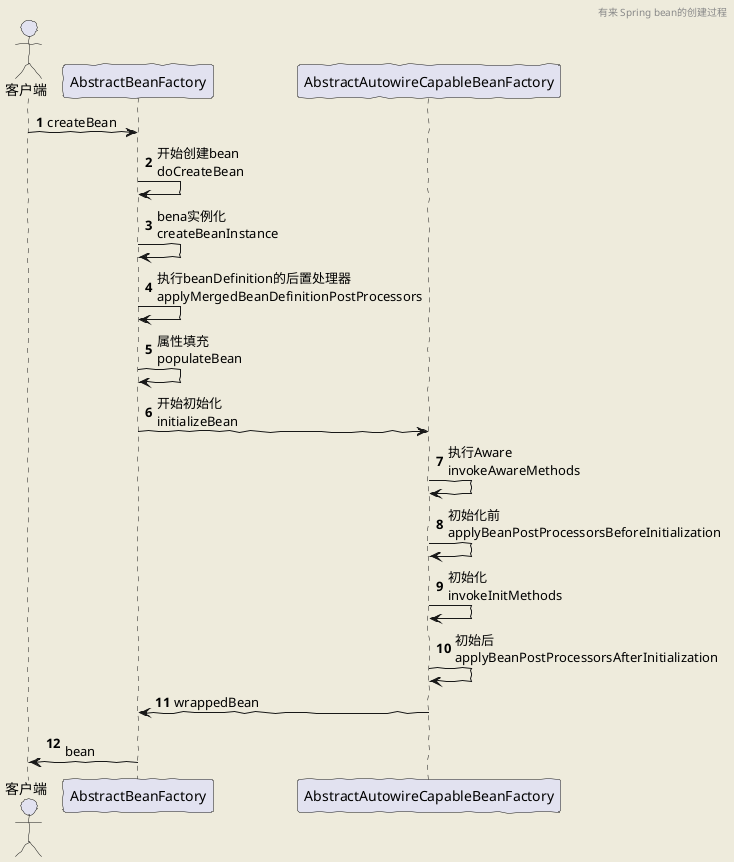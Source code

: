 ` 有来 spring bean的加载
@startuml
autonumber
'https://plantuml.com/sequence-diagram
skinparam backgroundColor #EEEBDC
skinparam handwritten true
skinparam responseMessageBelowArrow true
header 有来 Spring bean的创建过程

actor 客户端

客户端->AbstractBeanFactory:createBean
AbstractBeanFactory->AbstractBeanFactory:开始创建bean\ndoCreateBean
AbstractBeanFactory->AbstractBeanFactory:bena实例化\ncreateBeanInstance
AbstractBeanFactory->AbstractBeanFactory:执行beanDefinition的后置处理器\napplyMergedBeanDefinitionPostProcessors
AbstractBeanFactory->AbstractBeanFactory:属性填充\npopulateBean
AbstractBeanFactory->AbstractAutowireCapableBeanFactory:开始初始化\ninitializeBean
AbstractAutowireCapableBeanFactory->AbstractAutowireCapableBeanFactory:执行Aware\ninvokeAwareMethods
AbstractAutowireCapableBeanFactory->AbstractAutowireCapableBeanFactory:初始化前\napplyBeanPostProcessorsBeforeInitialization
AbstractAutowireCapableBeanFactory->AbstractAutowireCapableBeanFactory:初始化\ninvokeInitMethods
AbstractAutowireCapableBeanFactory->AbstractAutowireCapableBeanFactory:初始后\napplyBeanPostProcessorsAfterInitialization
AbstractAutowireCapableBeanFactory->AbstractBeanFactory:wrappedBean

AbstractBeanFactory->客户端:\nbean
@enduml
